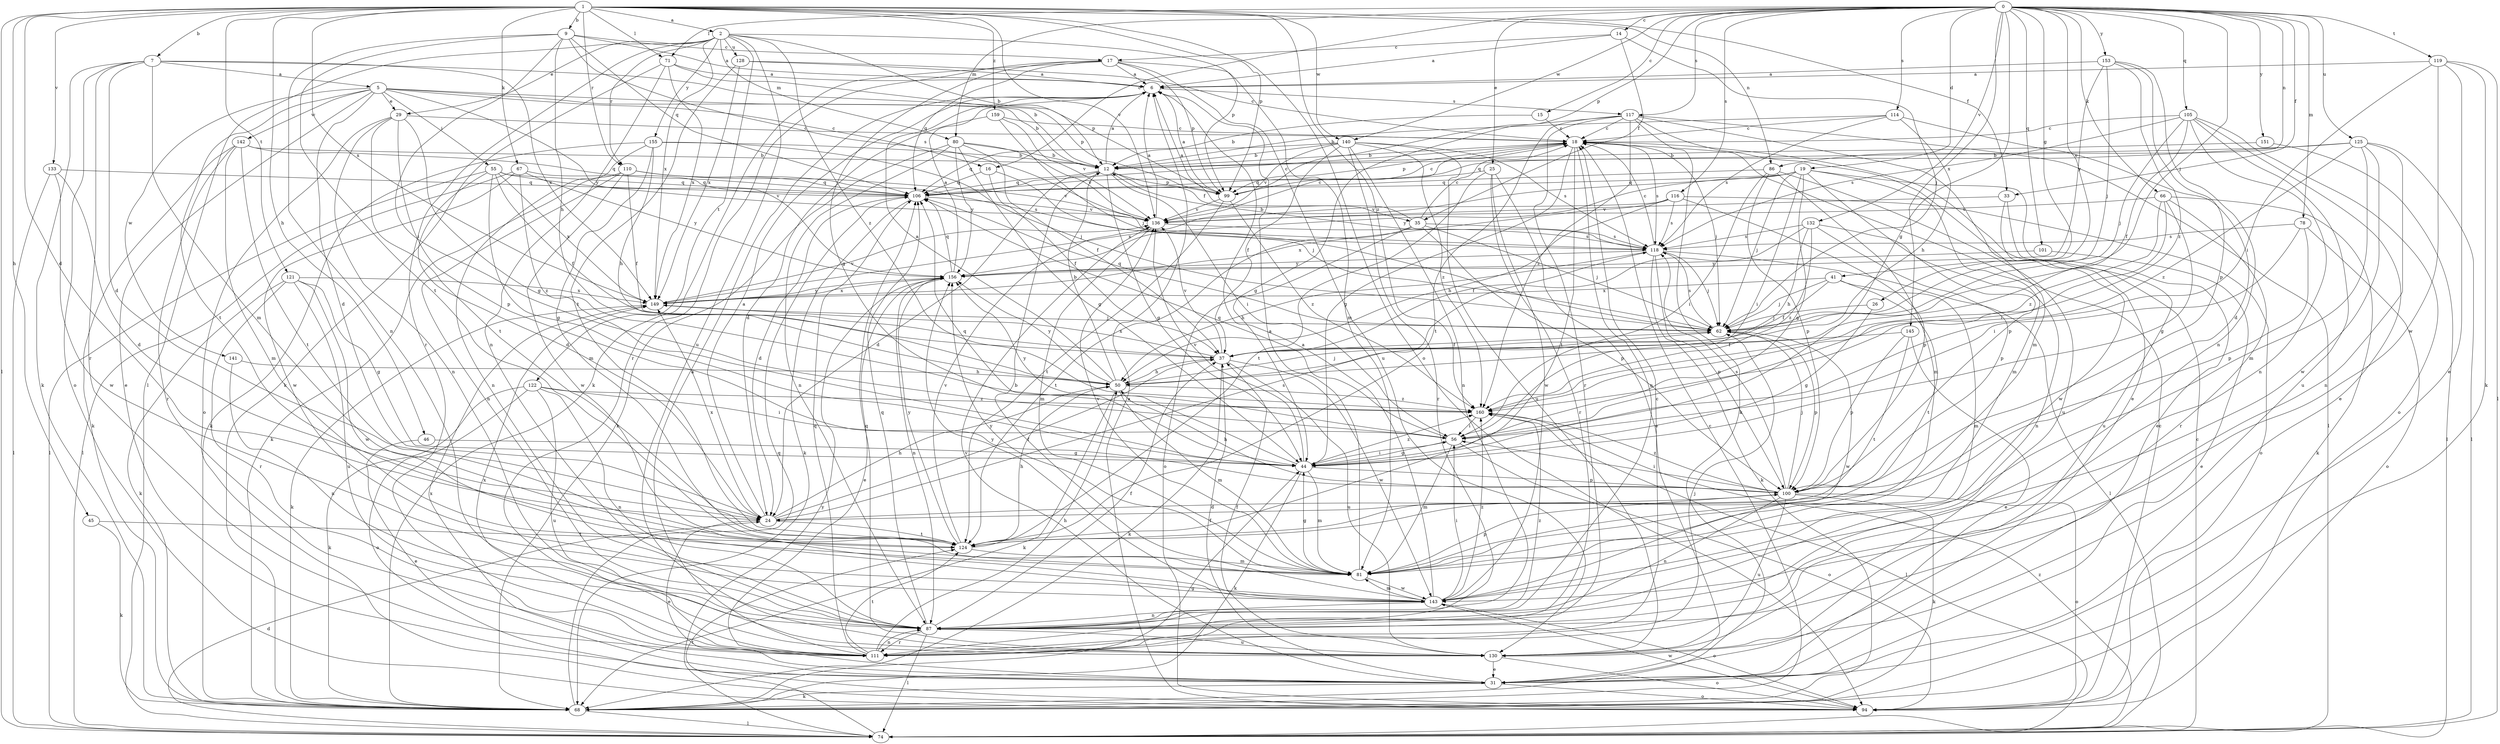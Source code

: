 strict digraph  {
0;
1;
2;
5;
6;
7;
9;
12;
14;
15;
16;
17;
18;
19;
24;
25;
26;
29;
31;
33;
35;
37;
41;
44;
45;
46;
50;
55;
56;
62;
66;
67;
68;
71;
74;
78;
80;
81;
86;
87;
94;
99;
100;
101;
105;
106;
110;
111;
114;
116;
117;
118;
119;
121;
122;
124;
125;
128;
130;
132;
133;
136;
140;
141;
142;
143;
145;
149;
151;
153;
155;
156;
159;
160;
0 -> 14  [label=c];
0 -> 15  [label=c];
0 -> 16  [label=c];
0 -> 19  [label=d];
0 -> 25  [label=e];
0 -> 26  [label=e];
0 -> 33  [label=f];
0 -> 41  [label=g];
0 -> 44  [label=g];
0 -> 62  [label=j];
0 -> 66  [label=k];
0 -> 71  [label=l];
0 -> 78  [label=m];
0 -> 80  [label=m];
0 -> 86  [label=n];
0 -> 99  [label=p];
0 -> 101  [label=q];
0 -> 105  [label=q];
0 -> 114  [label=s];
0 -> 116  [label=s];
0 -> 117  [label=s];
0 -> 119  [label=t];
0 -> 125  [label=u];
0 -> 132  [label=v];
0 -> 140  [label=w];
0 -> 145  [label=x];
0 -> 151  [label=y];
0 -> 153  [label=y];
1 -> 2  [label=a];
1 -> 7  [label=b];
1 -> 9  [label=b];
1 -> 24  [label=d];
1 -> 33  [label=f];
1 -> 45  [label=h];
1 -> 46  [label=h];
1 -> 67  [label=k];
1 -> 71  [label=l];
1 -> 74  [label=l];
1 -> 86  [label=n];
1 -> 94  [label=o];
1 -> 99  [label=p];
1 -> 110  [label=r];
1 -> 121  [label=t];
1 -> 133  [label=v];
1 -> 136  [label=v];
1 -> 140  [label=w];
1 -> 149  [label=x];
1 -> 159  [label=z];
1 -> 160  [label=z];
2 -> 12  [label=b];
2 -> 29  [label=e];
2 -> 74  [label=l];
2 -> 80  [label=m];
2 -> 99  [label=p];
2 -> 110  [label=r];
2 -> 111  [label=r];
2 -> 122  [label=t];
2 -> 128  [label=u];
2 -> 130  [label=u];
2 -> 149  [label=x];
2 -> 155  [label=y];
2 -> 160  [label=z];
5 -> 12  [label=b];
5 -> 16  [label=c];
5 -> 24  [label=d];
5 -> 29  [label=e];
5 -> 31  [label=e];
5 -> 55  [label=i];
5 -> 99  [label=p];
5 -> 124  [label=t];
5 -> 141  [label=w];
5 -> 142  [label=w];
5 -> 156  [label=y];
6 -> 117  [label=s];
7 -> 5  [label=a];
7 -> 24  [label=d];
7 -> 68  [label=k];
7 -> 81  [label=m];
7 -> 94  [label=o];
7 -> 99  [label=p];
7 -> 111  [label=r];
7 -> 149  [label=x];
9 -> 6  [label=a];
9 -> 17  [label=c];
9 -> 50  [label=h];
9 -> 56  [label=i];
9 -> 87  [label=n];
9 -> 106  [label=q];
9 -> 118  [label=s];
9 -> 124  [label=t];
12 -> 6  [label=a];
12 -> 24  [label=d];
12 -> 35  [label=f];
12 -> 44  [label=g];
12 -> 56  [label=i];
12 -> 99  [label=p];
12 -> 106  [label=q];
14 -> 6  [label=a];
14 -> 17  [label=c];
14 -> 35  [label=f];
14 -> 62  [label=j];
15 -> 12  [label=b];
15 -> 18  [label=c];
16 -> 37  [label=f];
16 -> 62  [label=j];
16 -> 106  [label=q];
17 -> 6  [label=a];
17 -> 44  [label=g];
17 -> 68  [label=k];
17 -> 81  [label=m];
17 -> 99  [label=p];
17 -> 106  [label=q];
17 -> 111  [label=r];
17 -> 130  [label=u];
18 -> 12  [label=b];
18 -> 44  [label=g];
18 -> 62  [label=j];
18 -> 87  [label=n];
18 -> 99  [label=p];
18 -> 118  [label=s];
18 -> 124  [label=t];
19 -> 31  [label=e];
19 -> 44  [label=g];
19 -> 56  [label=i];
19 -> 62  [label=j];
19 -> 81  [label=m];
19 -> 100  [label=p];
19 -> 106  [label=q];
19 -> 149  [label=x];
19 -> 156  [label=y];
24 -> 6  [label=a];
24 -> 31  [label=e];
24 -> 37  [label=f];
24 -> 50  [label=h];
24 -> 118  [label=s];
24 -> 124  [label=t];
24 -> 149  [label=x];
25 -> 31  [label=e];
25 -> 106  [label=q];
25 -> 111  [label=r];
25 -> 124  [label=t];
25 -> 143  [label=w];
26 -> 44  [label=g];
26 -> 62  [label=j];
29 -> 18  [label=c];
29 -> 44  [label=g];
29 -> 87  [label=n];
29 -> 94  [label=o];
29 -> 100  [label=p];
29 -> 124  [label=t];
31 -> 37  [label=f];
31 -> 68  [label=k];
31 -> 94  [label=o];
31 -> 136  [label=v];
31 -> 149  [label=x];
33 -> 130  [label=u];
33 -> 136  [label=v];
33 -> 143  [label=w];
35 -> 6  [label=a];
35 -> 18  [label=c];
35 -> 62  [label=j];
35 -> 94  [label=o];
35 -> 100  [label=p];
35 -> 118  [label=s];
35 -> 124  [label=t];
37 -> 50  [label=h];
37 -> 68  [label=k];
37 -> 130  [label=u];
37 -> 136  [label=v];
37 -> 143  [label=w];
37 -> 149  [label=x];
41 -> 37  [label=f];
41 -> 62  [label=j];
41 -> 81  [label=m];
41 -> 124  [label=t];
41 -> 149  [label=x];
44 -> 56  [label=i];
44 -> 68  [label=k];
44 -> 81  [label=m];
44 -> 100  [label=p];
44 -> 106  [label=q];
44 -> 136  [label=v];
44 -> 160  [label=z];
45 -> 68  [label=k];
45 -> 124  [label=t];
46 -> 31  [label=e];
46 -> 44  [label=g];
50 -> 6  [label=a];
50 -> 12  [label=b];
50 -> 62  [label=j];
50 -> 68  [label=k];
50 -> 81  [label=m];
50 -> 156  [label=y];
50 -> 160  [label=z];
55 -> 24  [label=d];
55 -> 37  [label=f];
55 -> 44  [label=g];
55 -> 74  [label=l];
55 -> 106  [label=q];
55 -> 136  [label=v];
55 -> 149  [label=x];
56 -> 44  [label=g];
56 -> 81  [label=m];
56 -> 94  [label=o];
56 -> 106  [label=q];
56 -> 156  [label=y];
62 -> 37  [label=f];
62 -> 100  [label=p];
62 -> 106  [label=q];
62 -> 118  [label=s];
62 -> 143  [label=w];
66 -> 44  [label=g];
66 -> 56  [label=i];
66 -> 68  [label=k];
66 -> 111  [label=r];
66 -> 136  [label=v];
66 -> 160  [label=z];
67 -> 74  [label=l];
67 -> 106  [label=q];
67 -> 143  [label=w];
67 -> 156  [label=y];
67 -> 160  [label=z];
68 -> 18  [label=c];
68 -> 44  [label=g];
68 -> 74  [label=l];
68 -> 106  [label=q];
71 -> 6  [label=a];
71 -> 12  [label=b];
71 -> 68  [label=k];
71 -> 87  [label=n];
71 -> 149  [label=x];
74 -> 18  [label=c];
74 -> 24  [label=d];
74 -> 124  [label=t];
74 -> 156  [label=y];
74 -> 160  [label=z];
78 -> 56  [label=i];
78 -> 94  [label=o];
78 -> 100  [label=p];
78 -> 118  [label=s];
80 -> 12  [label=b];
80 -> 37  [label=f];
80 -> 44  [label=g];
80 -> 68  [label=k];
80 -> 87  [label=n];
80 -> 136  [label=v];
80 -> 156  [label=y];
81 -> 6  [label=a];
81 -> 44  [label=g];
81 -> 100  [label=p];
81 -> 136  [label=v];
81 -> 143  [label=w];
81 -> 156  [label=y];
86 -> 56  [label=i];
86 -> 81  [label=m];
86 -> 100  [label=p];
86 -> 106  [label=q];
86 -> 130  [label=u];
87 -> 37  [label=f];
87 -> 74  [label=l];
87 -> 106  [label=q];
87 -> 111  [label=r];
87 -> 130  [label=u];
87 -> 160  [label=z];
94 -> 6  [label=a];
94 -> 18  [label=c];
94 -> 143  [label=w];
99 -> 6  [label=a];
99 -> 18  [label=c];
99 -> 124  [label=t];
99 -> 136  [label=v];
99 -> 160  [label=z];
100 -> 24  [label=d];
100 -> 50  [label=h];
100 -> 56  [label=i];
100 -> 62  [label=j];
100 -> 68  [label=k];
100 -> 87  [label=n];
100 -> 94  [label=o];
100 -> 118  [label=s];
100 -> 130  [label=u];
100 -> 160  [label=z];
101 -> 31  [label=e];
101 -> 156  [label=y];
105 -> 18  [label=c];
105 -> 31  [label=e];
105 -> 37  [label=f];
105 -> 62  [label=j];
105 -> 87  [label=n];
105 -> 94  [label=o];
105 -> 118  [label=s];
105 -> 130  [label=u];
106 -> 18  [label=c];
106 -> 24  [label=d];
106 -> 68  [label=k];
106 -> 136  [label=v];
110 -> 37  [label=f];
110 -> 68  [label=k];
110 -> 87  [label=n];
110 -> 106  [label=q];
110 -> 118  [label=s];
110 -> 136  [label=v];
110 -> 143  [label=w];
111 -> 6  [label=a];
111 -> 18  [label=c];
111 -> 50  [label=h];
111 -> 62  [label=j];
111 -> 87  [label=n];
111 -> 106  [label=q];
111 -> 124  [label=t];
111 -> 149  [label=x];
114 -> 12  [label=b];
114 -> 18  [label=c];
114 -> 24  [label=d];
114 -> 50  [label=h];
114 -> 118  [label=s];
116 -> 50  [label=h];
116 -> 94  [label=o];
116 -> 100  [label=p];
116 -> 118  [label=s];
116 -> 136  [label=v];
116 -> 149  [label=x];
117 -> 18  [label=c];
117 -> 31  [label=e];
117 -> 44  [label=g];
117 -> 68  [label=k];
117 -> 74  [label=l];
117 -> 81  [label=m];
117 -> 111  [label=r];
117 -> 124  [label=t];
117 -> 160  [label=z];
118 -> 12  [label=b];
118 -> 18  [label=c];
118 -> 50  [label=h];
118 -> 62  [label=j];
118 -> 68  [label=k];
118 -> 74  [label=l];
118 -> 100  [label=p];
118 -> 156  [label=y];
119 -> 6  [label=a];
119 -> 31  [label=e];
119 -> 56  [label=i];
119 -> 68  [label=k];
119 -> 74  [label=l];
119 -> 143  [label=w];
121 -> 44  [label=g];
121 -> 68  [label=k];
121 -> 111  [label=r];
121 -> 130  [label=u];
121 -> 143  [label=w];
121 -> 149  [label=x];
122 -> 56  [label=i];
122 -> 68  [label=k];
122 -> 87  [label=n];
122 -> 94  [label=o];
122 -> 130  [label=u];
122 -> 160  [label=z];
124 -> 50  [label=h];
124 -> 81  [label=m];
124 -> 136  [label=v];
124 -> 156  [label=y];
125 -> 12  [label=b];
125 -> 74  [label=l];
125 -> 81  [label=m];
125 -> 87  [label=n];
125 -> 106  [label=q];
125 -> 143  [label=w];
125 -> 160  [label=z];
128 -> 6  [label=a];
128 -> 18  [label=c];
128 -> 124  [label=t];
128 -> 149  [label=x];
130 -> 31  [label=e];
130 -> 37  [label=f];
130 -> 94  [label=o];
130 -> 106  [label=q];
132 -> 37  [label=f];
132 -> 50  [label=h];
132 -> 87  [label=n];
132 -> 100  [label=p];
132 -> 118  [label=s];
132 -> 160  [label=z];
133 -> 24  [label=d];
133 -> 74  [label=l];
133 -> 106  [label=q];
133 -> 143  [label=w];
136 -> 6  [label=a];
136 -> 18  [label=c];
136 -> 81  [label=m];
136 -> 118  [label=s];
140 -> 12  [label=b];
140 -> 37  [label=f];
140 -> 87  [label=n];
140 -> 106  [label=q];
140 -> 111  [label=r];
140 -> 118  [label=s];
140 -> 130  [label=u];
140 -> 136  [label=v];
140 -> 160  [label=z];
141 -> 50  [label=h];
141 -> 87  [label=n];
142 -> 12  [label=b];
142 -> 68  [label=k];
142 -> 81  [label=m];
142 -> 106  [label=q];
142 -> 111  [label=r];
142 -> 124  [label=t];
143 -> 6  [label=a];
143 -> 12  [label=b];
143 -> 56  [label=i];
143 -> 81  [label=m];
143 -> 87  [label=n];
143 -> 94  [label=o];
143 -> 156  [label=y];
143 -> 160  [label=z];
145 -> 31  [label=e];
145 -> 37  [label=f];
145 -> 100  [label=p];
145 -> 124  [label=t];
149 -> 62  [label=j];
149 -> 68  [label=k];
149 -> 136  [label=v];
149 -> 156  [label=y];
151 -> 12  [label=b];
151 -> 74  [label=l];
153 -> 6  [label=a];
153 -> 62  [label=j];
153 -> 87  [label=n];
153 -> 100  [label=p];
153 -> 156  [label=y];
153 -> 160  [label=z];
155 -> 12  [label=b];
155 -> 50  [label=h];
155 -> 62  [label=j];
155 -> 68  [label=k];
155 -> 81  [label=m];
155 -> 87  [label=n];
156 -> 6  [label=a];
156 -> 31  [label=e];
156 -> 87  [label=n];
156 -> 106  [label=q];
156 -> 149  [label=x];
159 -> 18  [label=c];
159 -> 24  [label=d];
159 -> 62  [label=j];
159 -> 136  [label=v];
160 -> 56  [label=i];
160 -> 74  [label=l];
}
